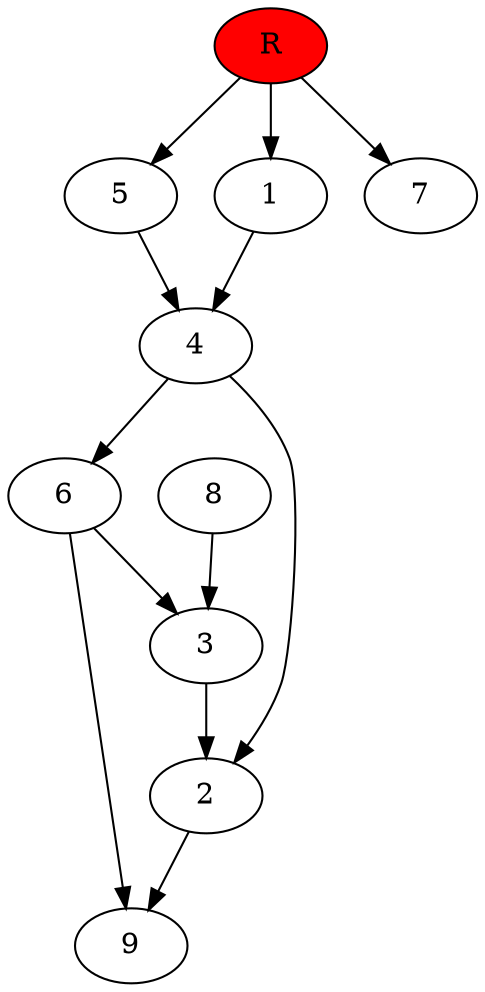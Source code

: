 digraph prb41371 {
	1
	2
	3
	4
	5
	6
	7
	8
	R [fillcolor="#ff0000" style=filled]
	1 -> 4
	2 -> 9
	3 -> 2
	4 -> 2
	4 -> 6
	5 -> 4
	6 -> 3
	6 -> 9
	8 -> 3
	R -> 1
	R -> 5
	R -> 7
}
